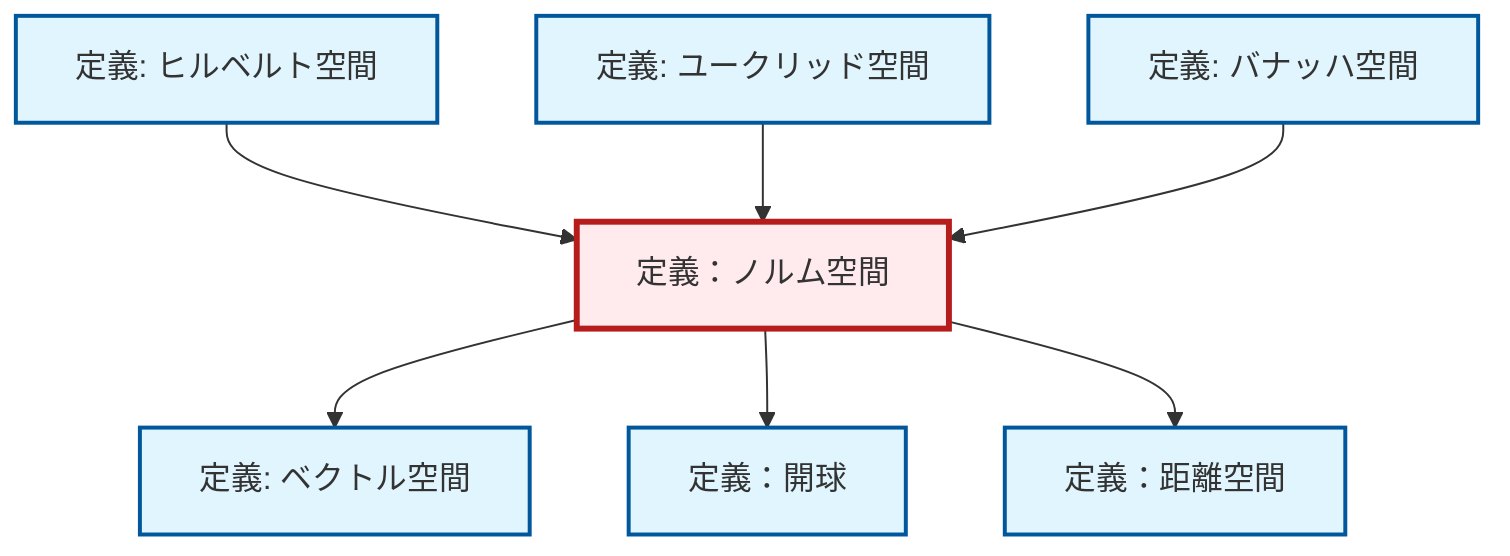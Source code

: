 graph TD
    classDef definition fill:#e1f5fe,stroke:#01579b,stroke-width:2px
    classDef theorem fill:#f3e5f5,stroke:#4a148c,stroke-width:2px
    classDef axiom fill:#fff3e0,stroke:#e65100,stroke-width:2px
    classDef example fill:#e8f5e9,stroke:#1b5e20,stroke-width:2px
    classDef current fill:#ffebee,stroke:#b71c1c,stroke-width:3px
    def-vector-space["定義: ベクトル空間"]:::definition
    def-metric-space["定義：距離空間"]:::definition
    def-normed-vector-space["定義：ノルム空間"]:::definition
    def-banach-space["定義: バナッハ空間"]:::definition
    def-open-ball["定義：開球"]:::definition
    def-euclidean-space["定義: ユークリッド空間"]:::definition
    def-hilbert-space["定義: ヒルベルト空間"]:::definition
    def-hilbert-space --> def-normed-vector-space
    def-euclidean-space --> def-normed-vector-space
    def-banach-space --> def-normed-vector-space
    def-normed-vector-space --> def-vector-space
    def-normed-vector-space --> def-open-ball
    def-normed-vector-space --> def-metric-space
    class def-normed-vector-space current
